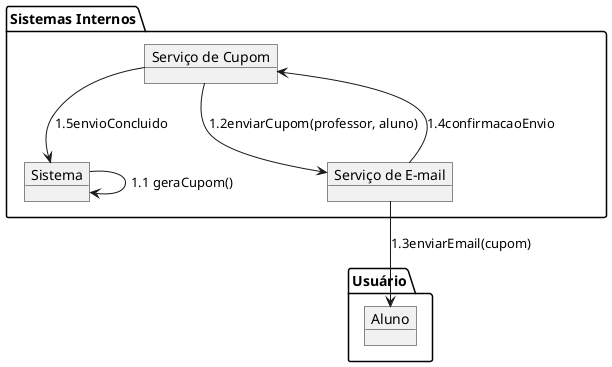 @startuml
package "Usuário" {
    object "Aluno" as Aluno
}

package "Sistemas Internos" {
    object "Sistema" as Sistema
    object "Serviço de Cupom" as ServicoCupom
    object "Serviço de E-mail" as ServicoEmail
}

Sistema --> Sistema: 1.1 geraCupom()
ServicoCupom --> ServicoEmail: 1.2enviarCupom(professor, aluno)
ServicoEmail --> Aluno: 1.3enviarEmail(cupom)
ServicoEmail --> ServicoCupom: 1.4confirmacaoEnvio
ServicoCupom --> Sistema: 1.5envioConcluido


@enduml
